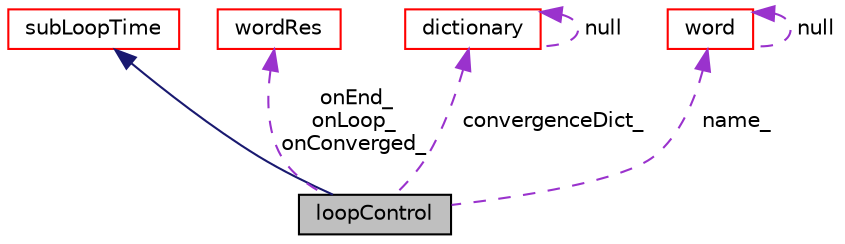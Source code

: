 digraph "loopControl"
{
  bgcolor="transparent";
  edge [fontname="Helvetica",fontsize="10",labelfontname="Helvetica",labelfontsize="10"];
  node [fontname="Helvetica",fontsize="10",shape=record];
  Node1 [label="loopControl",height=0.2,width=0.4,color="black", fillcolor="grey75", style="filled" fontcolor="black"];
  Node2 -> Node1 [dir="back",color="midnightblue",fontsize="10",style="solid",fontname="Helvetica"];
  Node2 [label="subLoopTime",height=0.2,width=0.4,color="red",URL="$classFoam_1_1subLoopTime.html",tooltip="A class for managing sub-loops referencing Time. "];
  Node3 -> Node1 [dir="back",color="darkorchid3",fontsize="10",style="dashed",label=" onEnd_\nonLoop_\nonConverged_" ,fontname="Helvetica"];
  Node3 [label="wordRes",height=0.2,width=0.4,color="red",URL="$classFoam_1_1wordRes.html",tooltip="A List of wordRe with additional matching capabilities. "];
  Node4 -> Node1 [dir="back",color="darkorchid3",fontsize="10",style="dashed",label=" convergenceDict_" ,fontname="Helvetica"];
  Node4 [label="dictionary",height=0.2,width=0.4,color="red",URL="$classFoam_1_1dictionary.html",tooltip="A list of keyword definitions, which are a keyword followed by a number of values (eg..."];
  Node4 -> Node4 [dir="back",color="darkorchid3",fontsize="10",style="dashed",label=" null" ,fontname="Helvetica"];
  Node5 -> Node1 [dir="back",color="darkorchid3",fontsize="10",style="dashed",label=" name_" ,fontname="Helvetica"];
  Node5 [label="word",height=0.2,width=0.4,color="red",URL="$classFoam_1_1word.html",tooltip="A class for handling words, derived from Foam::string. "];
  Node5 -> Node5 [dir="back",color="darkorchid3",fontsize="10",style="dashed",label=" null" ,fontname="Helvetica"];
}
